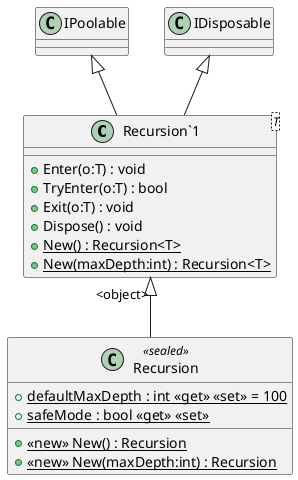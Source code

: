 @startuml
class "Recursion`1"<T> {
    + Enter(o:T) : void
    + TryEnter(o:T) : bool
    + Exit(o:T) : void
    + Dispose() : void
    + {static} New() : Recursion<T>
    + {static} New(maxDepth:int) : Recursion<T>
}
class Recursion <<sealed>> {
    + {static} defaultMaxDepth : int <<get>> <<set>> = 100
    + {static} safeMode : bool <<get>> <<set>>
    + <<new>> {static} New() : Recursion
    + <<new>> {static} New(maxDepth:int) : Recursion
}
IPoolable <|-- "Recursion`1"
IDisposable <|-- "Recursion`1"
"Recursion`1" "<object>" <|-- Recursion
@enduml
